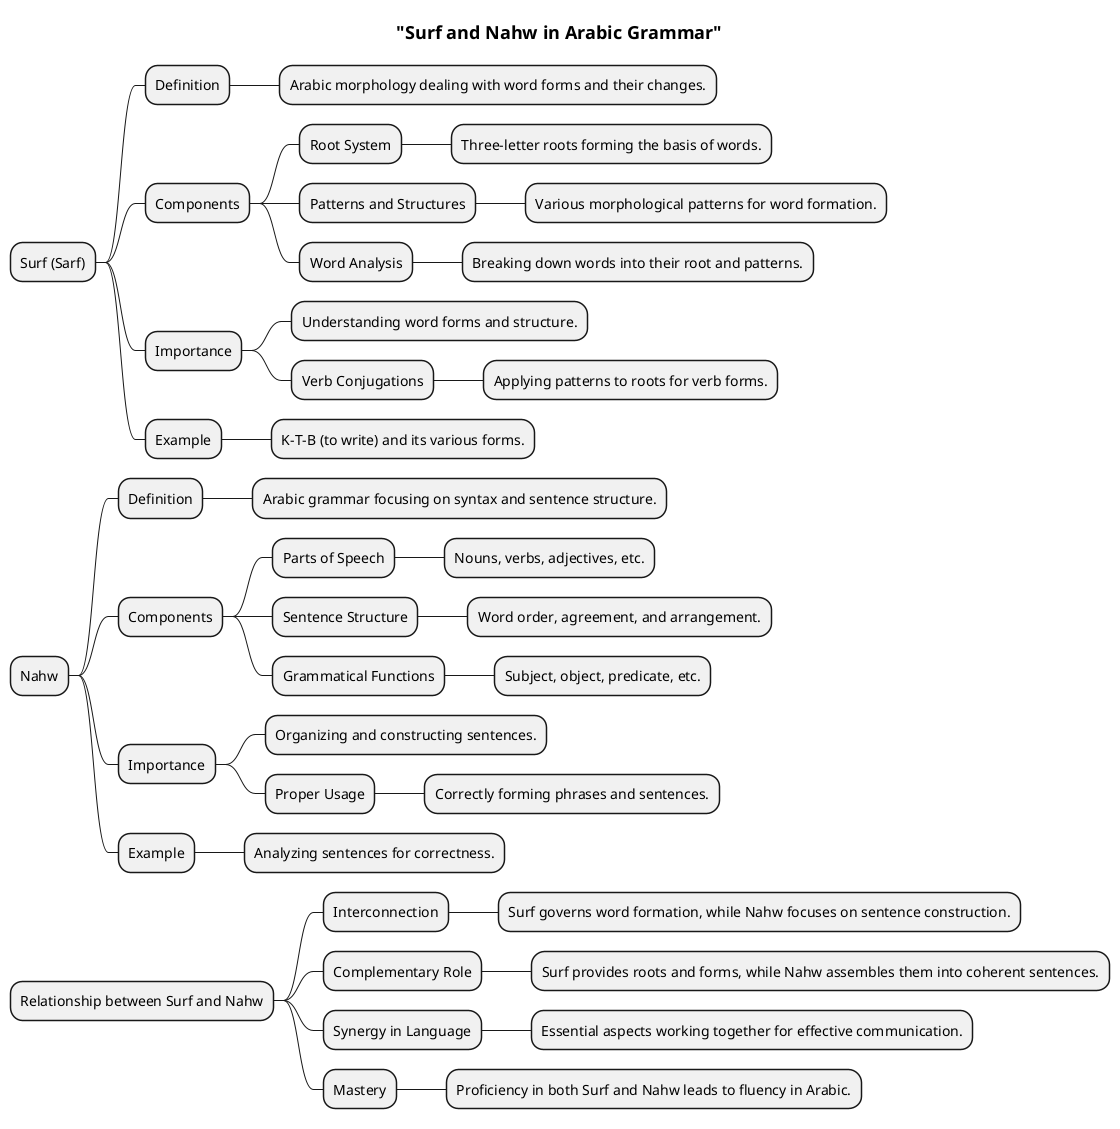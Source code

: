 @startmindmap
title ="Surf and Nahw in Arabic Grammar"

* Surf (Sarf)
** Definition
*** Arabic morphology dealing with word forms and their changes.

** Components
*** Root System
**** Three-letter roots forming the basis of words.

*** Patterns and Structures
**** Various morphological patterns for word formation.

*** Word Analysis
**** Breaking down words into their root and patterns.

** Importance
*** Understanding word forms and structure.

*** Verb Conjugations
**** Applying patterns to roots for verb forms.

** Example
*** K-T-B (to write) and its various forms.

* Nahw
** Definition
*** Arabic grammar focusing on syntax and sentence structure.

** Components
*** Parts of Speech
**** Nouns, verbs, adjectives, etc.

*** Sentence Structure
**** Word order, agreement, and arrangement.

*** Grammatical Functions
**** Subject, object, predicate, etc.

** Importance
*** Organizing and constructing sentences.

*** Proper Usage
**** Correctly forming phrases and sentences.

** Example
*** Analyzing sentences for correctness.

* Relationship between Surf and Nahw
** Interconnection
*** Surf governs word formation, while Nahw focuses on sentence construction.

** Complementary Role
*** Surf provides roots and forms, while Nahw assembles them into coherent sentences.

** Synergy in Language
*** Essential aspects working together for effective communication.

** Mastery
*** Proficiency in both Surf and Nahw leads to fluency in Arabic.

@endmindmap
